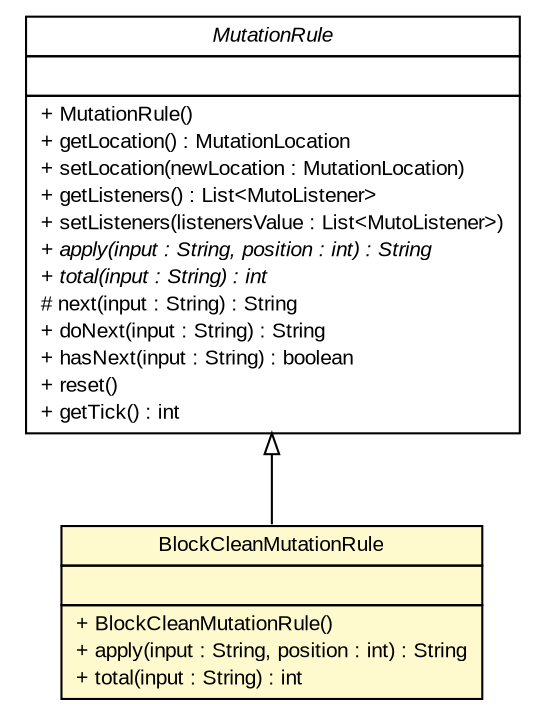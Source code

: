 #!/usr/local/bin/dot
#
# Class diagram 
# Generated by UMLGraph version R5_6 (http://www.umlgraph.org/)
#

digraph G {
	edge [fontname="arial",fontsize=10,labelfontname="arial",labelfontsize=10];
	node [fontname="arial",fontsize=10,shape=plaintext];
	nodesep=0.25;
	ranksep=0.5;
	// com.github.mkolisnyk.muto.generator.MutationRule
	c240 [label=<<table title="com.github.mkolisnyk.muto.generator.MutationRule" border="0" cellborder="1" cellspacing="0" cellpadding="2" port="p" href="../MutationRule.html">
		<tr><td><table border="0" cellspacing="0" cellpadding="1">
<tr><td align="center" balign="center"><font face="arial italic"> MutationRule </font></td></tr>
		</table></td></tr>
		<tr><td><table border="0" cellspacing="0" cellpadding="1">
<tr><td align="left" balign="left">  </td></tr>
		</table></td></tr>
		<tr><td><table border="0" cellspacing="0" cellpadding="1">
<tr><td align="left" balign="left"> + MutationRule() </td></tr>
<tr><td align="left" balign="left"> + getLocation() : MutationLocation </td></tr>
<tr><td align="left" balign="left"> + setLocation(newLocation : MutationLocation) </td></tr>
<tr><td align="left" balign="left"> + getListeners() : List&lt;MutoListener&gt; </td></tr>
<tr><td align="left" balign="left"> + setListeners(listenersValue : List&lt;MutoListener&gt;) </td></tr>
<tr><td align="left" balign="left"><font face="arial italic" point-size="10.0"> + apply(input : String, position : int) : String </font></td></tr>
<tr><td align="left" balign="left"><font face="arial italic" point-size="10.0"> + total(input : String) : int </font></td></tr>
<tr><td align="left" balign="left"> # next(input : String) : String </td></tr>
<tr><td align="left" balign="left"> + doNext(input : String) : String </td></tr>
<tr><td align="left" balign="left"> + hasNext(input : String) : boolean </td></tr>
<tr><td align="left" balign="left"> + reset() </td></tr>
<tr><td align="left" balign="left"> + getTick() : int </td></tr>
		</table></td></tr>
		</table>>, URL="../MutationRule.html", fontname="arial", fontcolor="black", fontsize=10.0];
	// com.github.mkolisnyk.muto.generator.rules.BlockCleanMutationRule
	c247 [label=<<table title="com.github.mkolisnyk.muto.generator.rules.BlockCleanMutationRule" border="0" cellborder="1" cellspacing="0" cellpadding="2" port="p" bgcolor="lemonChiffon" href="./BlockCleanMutationRule.html">
		<tr><td><table border="0" cellspacing="0" cellpadding="1">
<tr><td align="center" balign="center"> BlockCleanMutationRule </td></tr>
		</table></td></tr>
		<tr><td><table border="0" cellspacing="0" cellpadding="1">
<tr><td align="left" balign="left">  </td></tr>
		</table></td></tr>
		<tr><td><table border="0" cellspacing="0" cellpadding="1">
<tr><td align="left" balign="left"> + BlockCleanMutationRule() </td></tr>
<tr><td align="left" balign="left"> + apply(input : String, position : int) : String </td></tr>
<tr><td align="left" balign="left"> + total(input : String) : int </td></tr>
		</table></td></tr>
		</table>>, URL="./BlockCleanMutationRule.html", fontname="arial", fontcolor="black", fontsize=10.0];
	//com.github.mkolisnyk.muto.generator.rules.BlockCleanMutationRule extends com.github.mkolisnyk.muto.generator.MutationRule
	c240:p -> c247:p [dir=back,arrowtail=empty];
}

